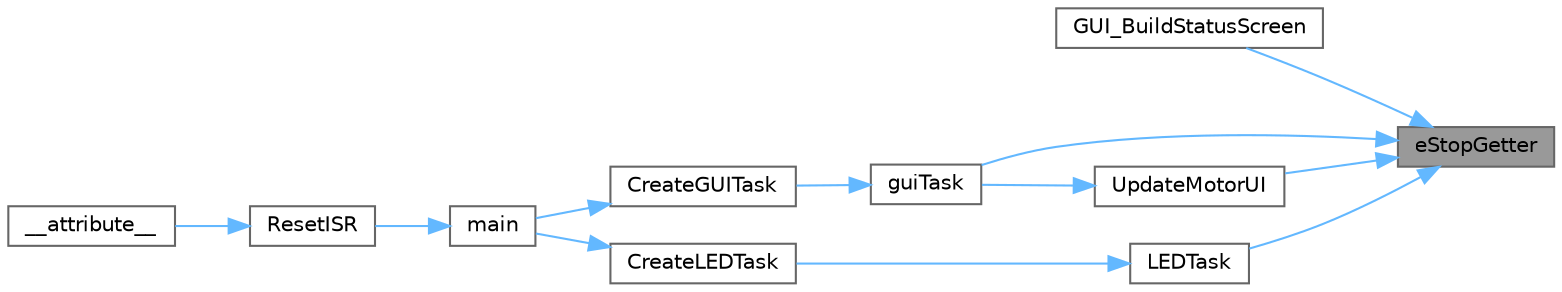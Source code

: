 digraph "eStopGetter"
{
 // LATEX_PDF_SIZE
  bgcolor="transparent";
  edge [fontname=Helvetica,fontsize=10,labelfontname=Helvetica,labelfontsize=10];
  node [fontname=Helvetica,fontsize=10,shape=box,height=0.2,width=0.4];
  rankdir="RL";
  Node1 [id="Node000001",label="eStopGetter",height=0.2,width=0.4,color="gray40", fillcolor="grey60", style="filled", fontcolor="black",tooltip=" "];
  Node1 -> Node2 [id="edge1_Node000001_Node000002",dir="back",color="steelblue1",style="solid",tooltip=" "];
  Node2 [id="Node000002",label="GUI_BuildStatusScreen",height=0.2,width=0.4,color="grey40", fillcolor="white", style="filled",URL="$group__gui.html#gacca2a117af73b6053d47298c16ef7989",tooltip="Build and initialize the Status screen UI."];
  Node1 -> Node3 [id="edge2_Node000001_Node000003",dir="back",color="steelblue1",style="solid",tooltip=" "];
  Node3 [id="Node000003",label="guiTask",height=0.2,width=0.4,color="grey40", fillcolor="white", style="filled",URL="$gui_8c.html#a6819e5ebb843503757f113b4d38a963b",tooltip="GUI FreeRTOS Task Processes widget message queue at ~30Hz."];
  Node3 -> Node4 [id="edge3_Node000003_Node000004",dir="back",color="steelblue1",style="solid",tooltip=" "];
  Node4 [id="Node000004",label="CreateGUITask",height=0.2,width=0.4,color="grey40", fillcolor="white", style="filled",URL="$gui_8c.html#ae4a47c23309c2130fe19568576a30e6f",tooltip="Creates the GUI task and initializes the display."];
  Node4 -> Node5 [id="edge4_Node000004_Node000005",dir="back",color="steelblue1",style="solid",tooltip=" "];
  Node5 [id="Node000005",label="main",height=0.2,width=0.4,color="grey40", fillcolor="white", style="filled",URL="$main_8c.html#a840291bc02cba5474a4cb46a9b9566fe",tooltip="Starting function, that call the initialization functions."];
  Node5 -> Node6 [id="edge5_Node000005_Node000006",dir="back",color="steelblue1",style="solid",tooltip=" "];
  Node6 [id="Node000006",label="ResetISR",height=0.2,width=0.4,color="grey40", fillcolor="white", style="filled",URL="$startup__gcc_8c.html#a516ff8924be921fa3a1bb7754b1f5734",tooltip=" "];
  Node6 -> Node7 [id="edge6_Node000006_Node000007",dir="back",color="steelblue1",style="solid",tooltip=" "];
  Node7 [id="Node000007",label="__attribute__",height=0.2,width=0.4,color="grey40", fillcolor="white", style="filled",URL="$startup__gcc_8c.html#ac301d0df9e7ae88a8033eb61344b22c5",tooltip=" "];
  Node1 -> Node8 [id="edge7_Node000001_Node000008",dir="back",color="steelblue1",style="solid",tooltip=" "];
  Node8 [id="Node000008",label="LEDTask",height=0.2,width=0.4,color="grey40", fillcolor="white", style="filled",URL="$gui_8c.html#af6d5fcca417964389239771abcf66940",tooltip=" "];
  Node8 -> Node9 [id="edge8_Node000008_Node000009",dir="back",color="steelblue1",style="solid",tooltip=" "];
  Node9 [id="Node000009",label="CreateLEDTask",height=0.2,width=0.4,color="grey40", fillcolor="white", style="filled",URL="$gui_8c.html#a79c4a29319e1fd9f1b1513cc1b46fef3",tooltip=" "];
  Node9 -> Node5 [id="edge9_Node000009_Node000005",dir="back",color="steelblue1",style="solid",tooltip=" "];
  Node1 -> Node10 [id="edge10_Node000001_Node000010",dir="back",color="steelblue1",style="solid",tooltip=" "];
  Node10 [id="Node000010",label="UpdateMotorUI",height=0.2,width=0.4,color="grey40", fillcolor="white", style="filled",URL="$group__gui.html#ga78d90b7747181fb17060f871bdb96180",tooltip="Updates the Motor screen UI elements based on motor and E-Stop state."];
  Node10 -> Node3 [id="edge11_Node000010_Node000003",dir="back",color="steelblue1",style="solid",tooltip=" "];
}
